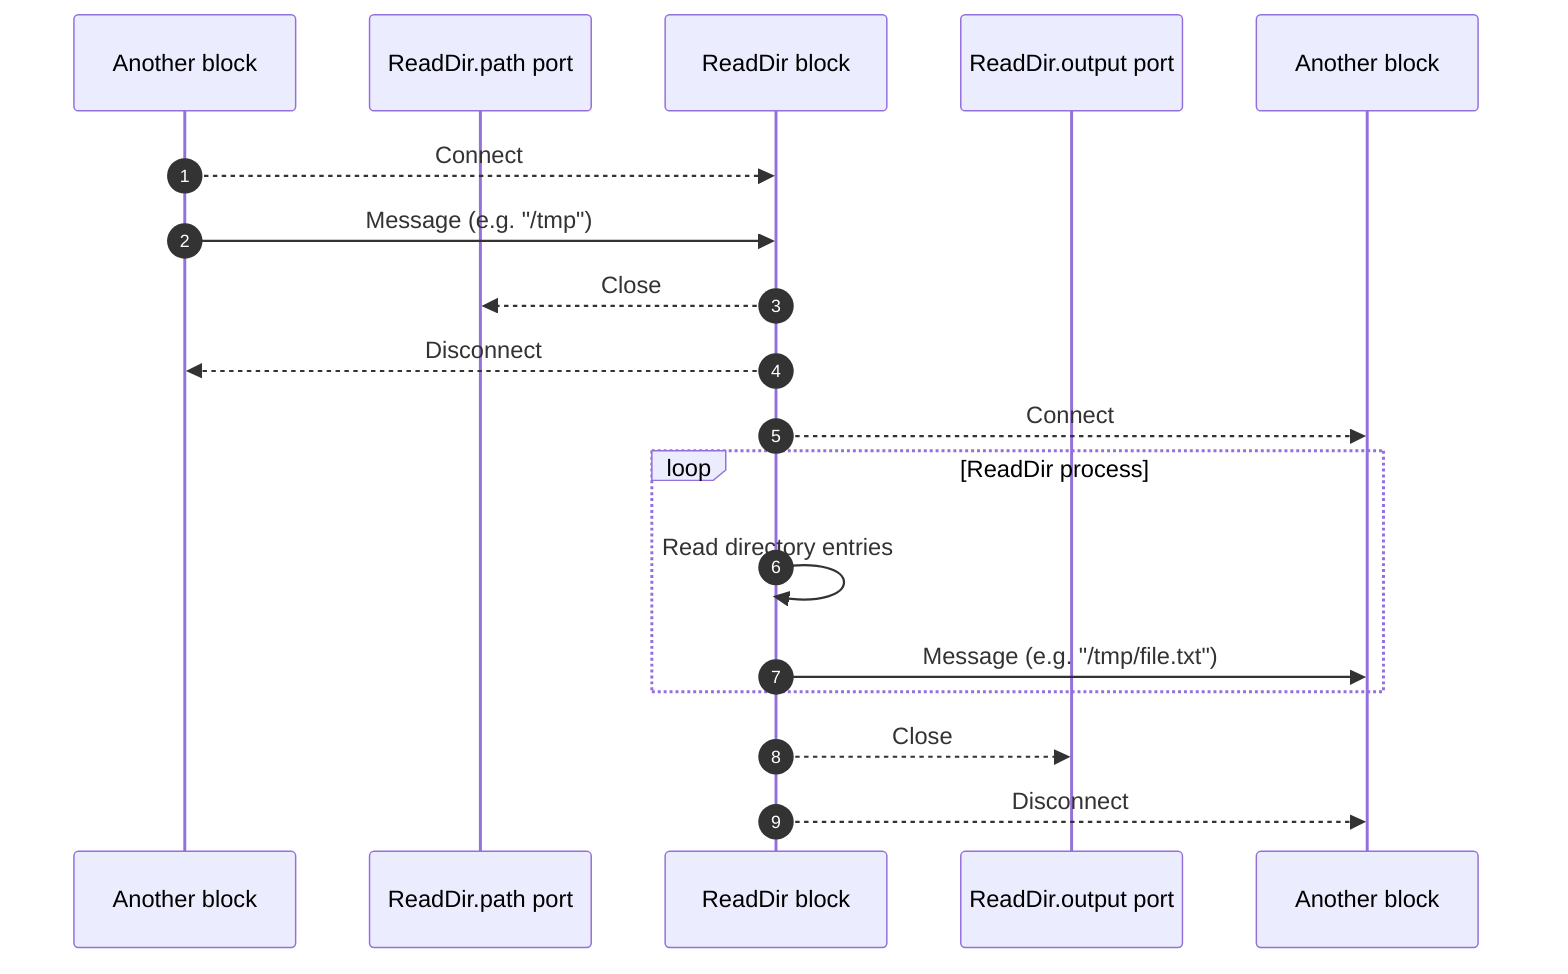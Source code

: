 sequenceDiagram
    autonumber
    participant BlockA as Another block
    participant ReadDir.path as ReadDir.path port
    participant ReadDir as ReadDir block
    participant ReadDir.output as ReadDir.output port
    participant BlockB as Another block

    BlockA-->>ReadDir: Connect

    BlockA->>ReadDir: Message (e.g. "/tmp")
    ReadDir-->>ReadDir.path: Close
    ReadDir-->>BlockA: Disconnect
    ReadDir-->>BlockB: Connect

    loop ReadDir process
        ReadDir->>ReadDir: Read directory entries
        ReadDir->>BlockB: Message (e.g. "/tmp/file.txt")
    end

    ReadDir-->>ReadDir.output: Close
    ReadDir-->>BlockB: Disconnect